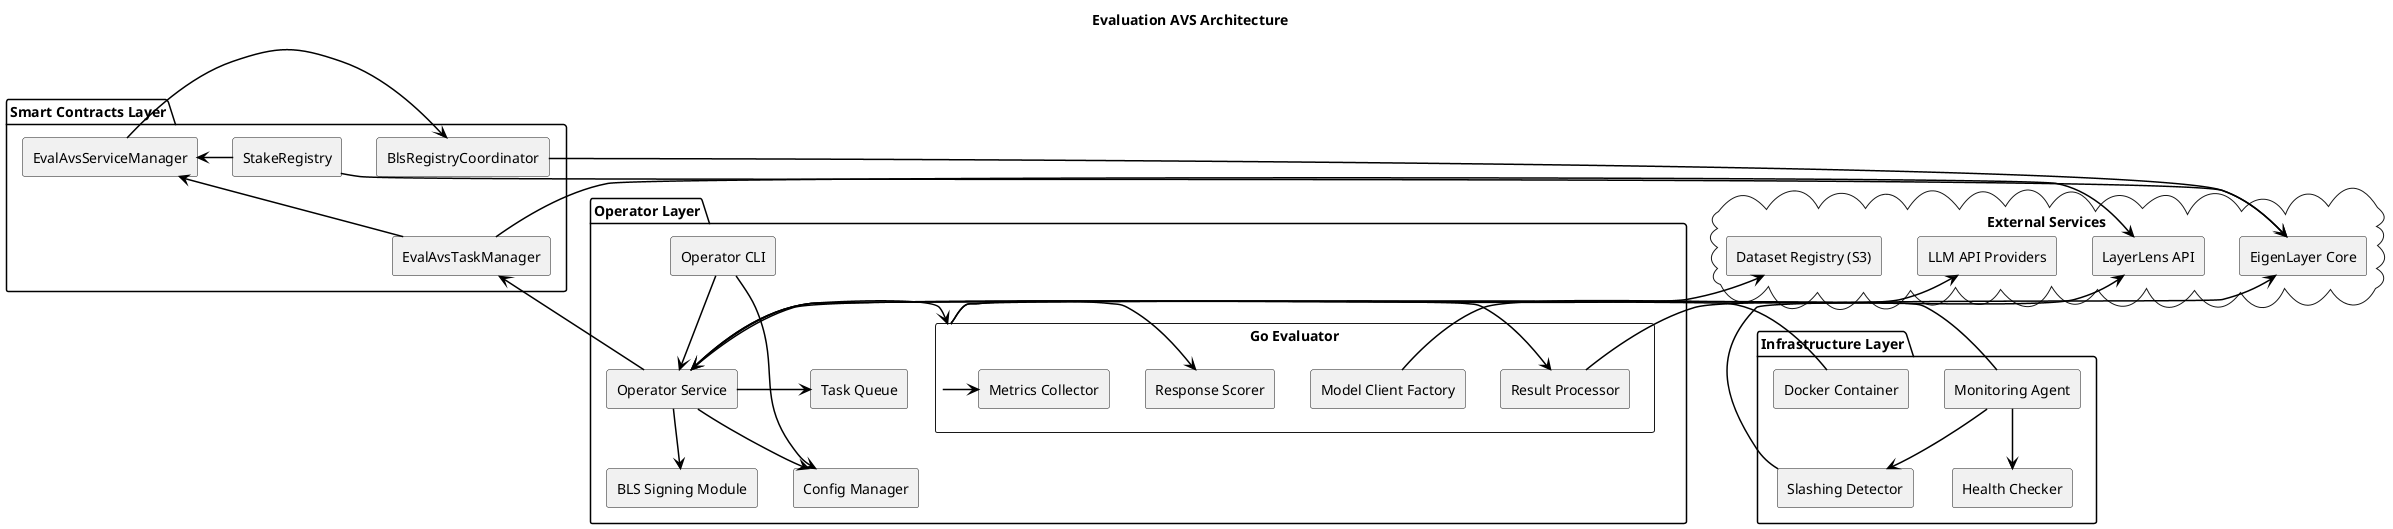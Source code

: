 @startuml
skinparam componentStyle rectangle
skinparam backgroundColor white
skinparam handwritten false
skinparam ArrowColor black
skinparam ArrowThickness 1.5

title Evaluation AVS Architecture

package "Smart Contracts Layer" {
  [EvalAvsServiceManager] as ServiceManager
  [EvalAvsTaskManager] as TaskManager
  [BlsRegistryCoordinator] as BLSRegistry
  [StakeRegistry] as StakeRegistry
}

package "Operator Layer" {
  [Operator Service] as OpService
  [Operator CLI] as OpCLI
  [Task Queue] as TaskQueue
  [BLS Signing Module] as BlsSigner
  [Config Manager] as ConfigMgr
  
  component "Go Evaluator" as GoEval {
    [Model Client Factory] as ModelFactory
    [Response Scorer] as Scorer
    [Result Processor] as Processor
    [Metrics Collector] as Metrics
  }
}

package "Infrastructure Layer" {
  [Docker Container] as Docker
  [Monitoring Agent] as Monitor
  [Health Checker] as Health
  [Slashing Detector] as Slashing
}

cloud "External Services" {
  [EigenLayer Core] as EigenLayer
  [Dataset Registry (S3)] as S3
  [LLM API Providers] as LLM
  [LayerLens API] as LayerLensAPI
}

' Contract interactions
ServiceManager -right-> BLSRegistry
TaskManager -up-> ServiceManager
StakeRegistry -right-> ServiceManager
BLSRegistry -up-> EigenLayer
StakeRegistry -up-> EigenLayer

' Operator components
OpService -right-> TaskQueue
OpService -down-> BlsSigner
OpService -down-> ConfigMgr
OpService -right-> GoEval
OpCLI -down-> OpService
OpCLI -right-> ConfigMgr
ModelFactory -up-> LLM
GoEval -down-> Processor
GoEval -right-> Scorer
GoEval -up-> Metrics
Processor -right-> LayerLensAPI

' Infrastructure
Docker -right-> OpService
Monitor -right-> OpService
Monitor -down-> Health
Monitor -down-> Slashing
Slashing -up-> EigenLayer

' External connections
OpService -up-> TaskManager
OpService -up-> S3
TaskManager -right-> LayerLensAPI

@enduml